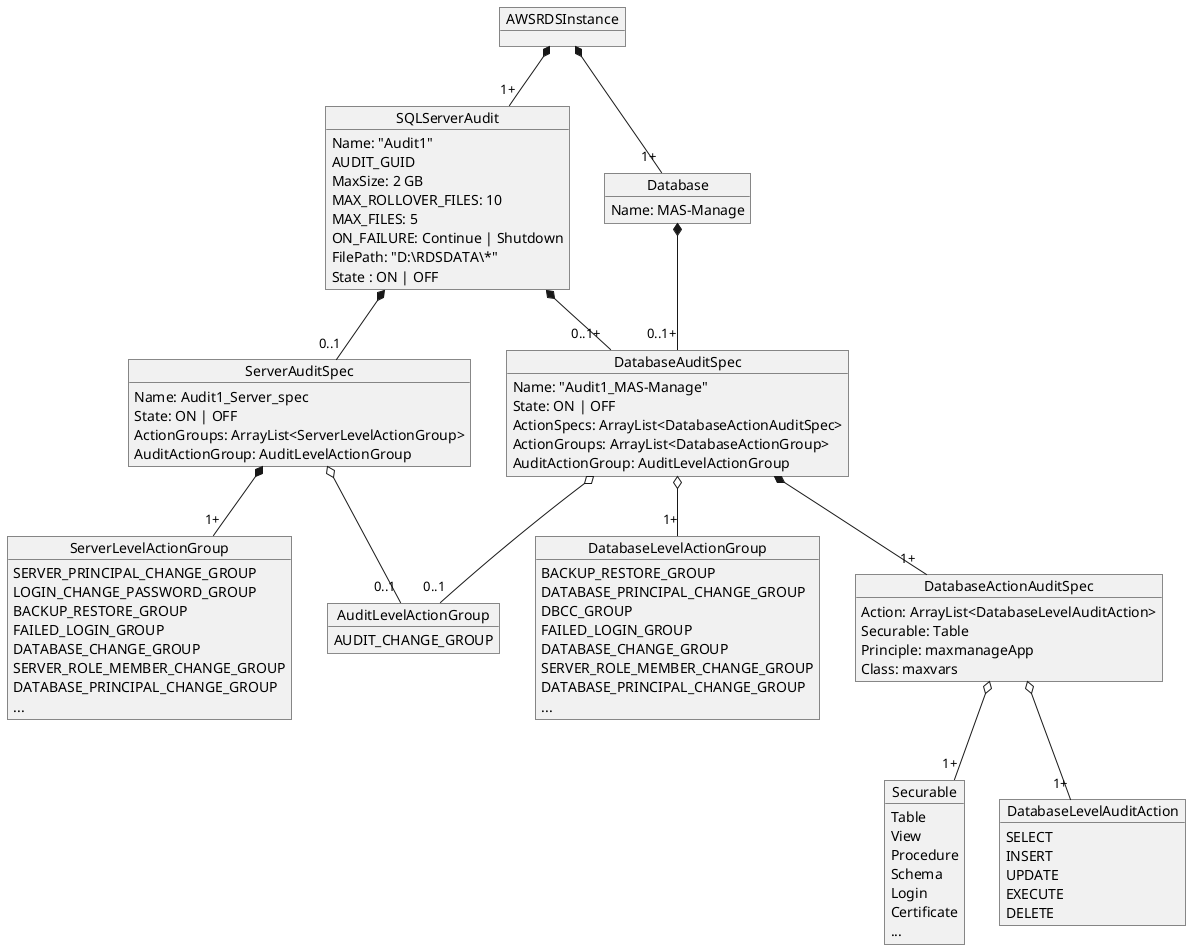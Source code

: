@startuml

object AWSRDSInstance
object SQLServerAudit{
  Name: "Audit1"  
  AUDIT_GUID
  MaxSize: 2 GB
  MAX_ROLLOVER_FILES: 10
  MAX_FILES: 5
  ON_FAILURE: Continue | Shutdown
  FilePath: "D:\RDSDATA\*"
  State : ON | OFF
}
object ServerAuditSpec{
  Name: Audit1_Server_spec
  State: ON | OFF
  ActionGroups: ArrayList<ServerLevelActionGroup>
  AuditActionGroup: AuditLevelActionGroup
}
object AuditLevelActionGroup{
  AUDIT_CHANGE_GROUP
}
object ServerLevelActionGroup{
  SERVER_PRINCIPAL_CHANGE_GROUP
  LOGIN_CHANGE_PASSWORD_GROUP
  BACKUP_RESTORE_GROUP
  FAILED_LOGIN_GROUP
  DATABASE_CHANGE_GROUP
  SERVER_ROLE_MEMBER_CHANGE_GROUP
  DATABASE_PRINCIPAL_CHANGE_GROUP
  ...
}
object DatabaseAuditSpec{
 Name: "Audit1_MAS-Manage" 
 State: ON | OFF
 ActionSpecs: ArrayList<DatabaseActionAuditSpec>
 ActionGroups: ArrayList<DatabaseActionGroup>
 AuditActionGroup: AuditLevelActionGroup
}
object DatabaseLevelActionGroup{
  BACKUP_RESTORE_GROUP
  DATABASE_PRINCIPAL_CHANGE_GROUP
  DBCC_GROUP
  FAILED_LOGIN_GROUP
  DATABASE_CHANGE_GROUP
  SERVER_ROLE_MEMBER_CHANGE_GROUP
  DATABASE_PRINCIPAL_CHANGE_GROUP
  ...
}
object Database{
  Name: MAS-Manage
}
object DatabaseActionAuditSpec{
  Action: ArrayList<DatabaseLevelAuditAction>
  Securable: Table
  Principle: maxmanageApp
  Class: maxvars
}
object Securable{
  Table
  View
  Procedure
  Schema
  Login
  Certificate
  ...
}
object DatabaseLevelAuditAction{
  SELECT 
  INSERT
  UPDATE
  EXECUTE
  DELETE
}

Database *-- "0..1+" DatabaseAuditSpec
DatabaseAuditSpec o-- "1+" DatabaseLevelActionGroup
DatabaseAuditSpec *-- "1+" DatabaseActionAuditSpec 
DatabaseActionAuditSpec o-- "1+" Securable
DatabaseActionAuditSpec o-- "1+" DatabaseLevelAuditAction
AWSRDSInstance *-- "1+" SQLServerAudit
SQLServerAudit *-- "0..1" ServerAuditSpec
ServerAuditSpec *-- "1+" ServerLevelActionGroup
ServerAuditSpec o-- "0..1" AuditLevelActionGroup
DatabaseAuditSpec o-- "0..1" AuditLevelActionGroup
SQLServerAudit *-- "0..1+" DatabaseAuditSpec
AWSRDSInstance *-- "1+" Database


@enduml